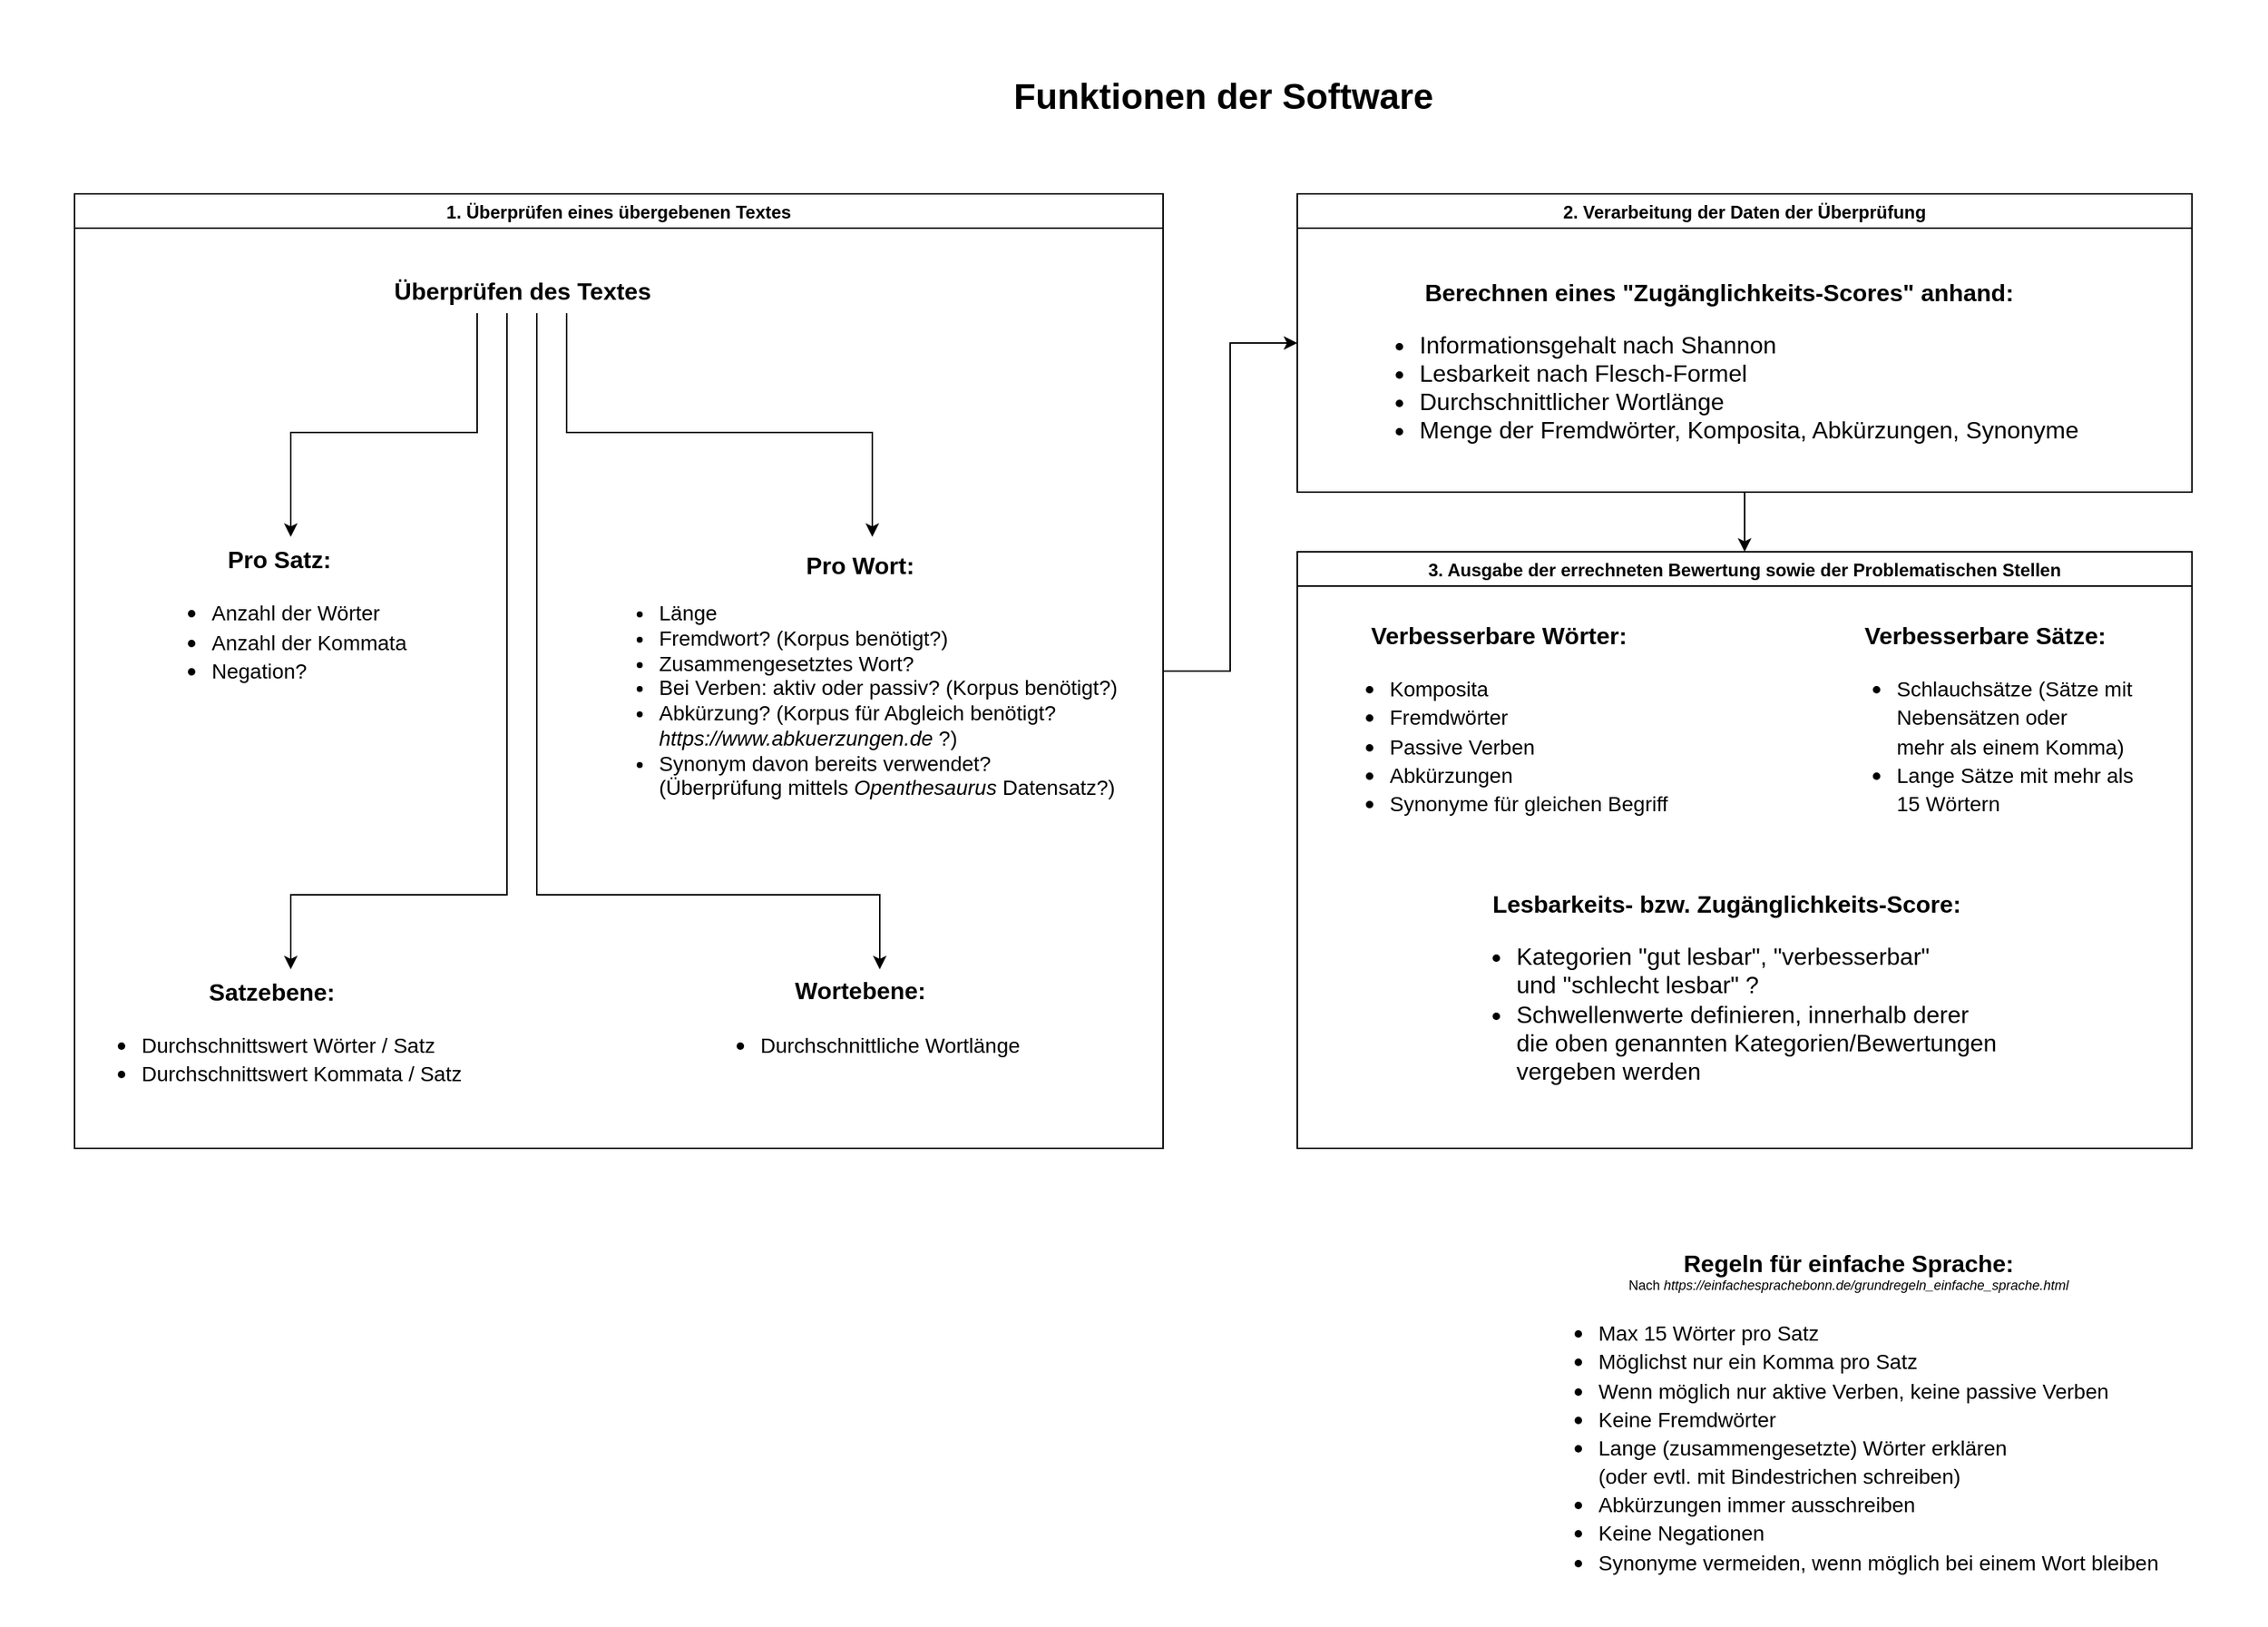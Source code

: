 <mxfile version="20.0.3" type="device"><diagram id="zIwoIF7YzTJFNLInGYVL" name="Page-1"><mxGraphModel dx="998" dy="602" grid="1" gridSize="10" guides="1" tooltips="1" connect="1" arrows="1" fold="1" page="1" pageScale="1" pageWidth="2339" pageHeight="3300" background="#FFFFFF" math="0" shadow="0"><root><mxCell id="0"/><mxCell id="1" parent="0"/><mxCell id="2xctYsz0gmlbn56n-ffs-2" value="&lt;div style=&quot;text-align: center;&quot;&gt;&lt;b style=&quot;&quot;&gt;Regeln für einfache Sprache: &lt;/b&gt;&lt;span style=&quot;font-size: 14px;&quot;&gt;&lt;br&gt;&lt;/span&gt;&lt;/div&gt;&lt;div style=&quot;text-align: center; font-size: 9px;&quot;&gt;&lt;span style=&quot;&quot;&gt;Nach &lt;i&gt;https://einfachesprachebonn.de/grundregeln_einfache_sprache.html&lt;/i&gt;&lt;br&gt;&lt;/span&gt;&lt;/div&gt;&lt;ul&gt;&lt;li&gt;&lt;font style=&quot;font-size: 14px;&quot;&gt;Max 15 Wörter pro Satz&lt;/font&gt;&lt;/li&gt;&lt;li style=&quot;&quot;&gt;&lt;font style=&quot;font-size: 14px;&quot;&gt;Möglichst nur ein Komma pro Satz&lt;/font&gt;&lt;/li&gt;&lt;li style=&quot;&quot;&gt;&lt;span style=&quot;font-size: 14px;&quot;&gt;Wenn möglich nur aktive Verben, keine passive Verben&lt;/span&gt;&lt;/li&gt;&lt;li style=&quot;&quot;&gt;&lt;span style=&quot;font-size: 14px;&quot;&gt;Keine Fremdwörter&lt;/span&gt;&lt;/li&gt;&lt;li style=&quot;&quot;&gt;&lt;span style=&quot;font-size: 14px;&quot;&gt;Lange (zusammengesetzte) Wörter erklären&lt;br&gt;(oder evtl. mit Bindestrichen schreiben)&lt;/span&gt;&lt;/li&gt;&lt;li style=&quot;&quot;&gt;&lt;span style=&quot;font-size: 14px;&quot;&gt;Abkürzungen immer ausschreiben&lt;/span&gt;&lt;/li&gt;&lt;li style=&quot;&quot;&gt;&lt;span style=&quot;font-size: 14px;&quot;&gt;Keine Negationen&lt;/span&gt;&lt;/li&gt;&lt;li style=&quot;&quot;&gt;&lt;span style=&quot;font-size: 14px;&quot;&gt;Synonyme vermeiden, wenn möglich bei einem Wort bleiben&lt;/span&gt;&lt;/li&gt;&lt;/ul&gt;" style="text;html=1;align=left;verticalAlign=middle;resizable=0;points=[];autosize=1;strokeColor=none;fillColor=none;fontSize=16;" parent="1" vertex="1"><mxGeometry x="1180" y="1400" width="440" height="250" as="geometry"/></mxCell><mxCell id="2xctYsz0gmlbn56n-ffs-3" value="&lt;h1&gt;&lt;font size=&quot;1&quot; style=&quot;&quot;&gt;&lt;b style=&quot;font-size: 24px;&quot;&gt;Funktionen der Software&lt;/b&gt;&lt;/font&gt;&lt;/h1&gt;" style="text;html=1;align=center;verticalAlign=middle;resizable=0;points=[];autosize=1;strokeColor=none;fillColor=none;" parent="1" vertex="1"><mxGeometry x="820" y="600" width="300" height="70" as="geometry"/></mxCell><mxCell id="2xctYsz0gmlbn56n-ffs-6" value="&lt;div style=&quot;text-align: center;&quot;&gt;&lt;b&gt;Pro Satz:&lt;/b&gt;&lt;/div&gt;&lt;ul&gt;&lt;li&gt;&lt;span style=&quot;font-size: 14px;&quot;&gt;Anzahl der Wörter&amp;nbsp;&lt;/span&gt;&lt;/li&gt;&lt;li&gt;&lt;span style=&quot;font-size: 14px;&quot;&gt;Anzahl der Kommata&lt;/span&gt;&lt;/li&gt;&lt;li&gt;&lt;span style=&quot;font-size: 14px;&quot;&gt;Negation?&lt;br&gt;&lt;/span&gt;&lt;/li&gt;&lt;/ul&gt;" style="text;html=1;align=left;verticalAlign=middle;resizable=0;points=[];autosize=1;strokeColor=none;fillColor=none;fontSize=16;" parent="1" vertex="1"><mxGeometry x="250" y="930" width="190" height="120" as="geometry"/></mxCell><mxCell id="2xctYsz0gmlbn56n-ffs-9" style="edgeStyle=orthogonalEdgeStyle;rounded=0;orthogonalLoop=1;jettySize=auto;html=1;fontSize=14;" parent="1" source="2xctYsz0gmlbn56n-ffs-7" target="2xctYsz0gmlbn56n-ffs-6" edge="1"><mxGeometry relative="1" as="geometry"><Array as="points"><mxPoint x="470" y="860"/><mxPoint x="345" y="860"/></Array></mxGeometry></mxCell><mxCell id="2xctYsz0gmlbn56n-ffs-11" style="edgeStyle=orthogonalEdgeStyle;rounded=0;orthogonalLoop=1;jettySize=auto;html=1;fontSize=14;" parent="1" source="2xctYsz0gmlbn56n-ffs-7" target="2xctYsz0gmlbn56n-ffs-10" edge="1"><mxGeometry relative="1" as="geometry"><Array as="points"><mxPoint x="530" y="860"/><mxPoint x="735" y="860"/></Array></mxGeometry></mxCell><mxCell id="dGGYwnlhC_rdcjUXqfWV-9" style="edgeStyle=orthogonalEdgeStyle;rounded=0;orthogonalLoop=1;jettySize=auto;html=1;" edge="1" parent="1" source="2xctYsz0gmlbn56n-ffs-7" target="dGGYwnlhC_rdcjUXqfWV-1"><mxGeometry relative="1" as="geometry"><mxPoint x="560" y="1210" as="targetPoint"/><Array as="points"><mxPoint x="510" y="1170"/><mxPoint x="740" y="1170"/></Array></mxGeometry></mxCell><mxCell id="dGGYwnlhC_rdcjUXqfWV-10" style="edgeStyle=orthogonalEdgeStyle;rounded=0;orthogonalLoop=1;jettySize=auto;html=1;" edge="1" parent="1" source="2xctYsz0gmlbn56n-ffs-7" target="2xctYsz0gmlbn56n-ffs-13"><mxGeometry relative="1" as="geometry"><Array as="points"><mxPoint x="490" y="1170"/><mxPoint x="345" y="1170"/></Array></mxGeometry></mxCell><mxCell id="2xctYsz0gmlbn56n-ffs-7" value="&lt;font style=&quot;font-size: 16px;&quot;&gt;&lt;b&gt;Überprüfen des Textes&lt;/b&gt;&lt;/font&gt;" style="text;html=1;align=center;verticalAlign=middle;resizable=0;points=[];autosize=1;strokeColor=none;fillColor=none;" parent="1" vertex="1"><mxGeometry x="400" y="750" width="200" height="30" as="geometry"/></mxCell><mxCell id="2xctYsz0gmlbn56n-ffs-10" value="&lt;div style=&quot;text-align: center;&quot;&gt;&lt;b&gt;Pro Wort:&lt;/b&gt;&lt;/div&gt;&lt;ul style=&quot;font-size: 14px;&quot;&gt;&lt;li&gt;&lt;span style=&quot;&quot;&gt;Länge&amp;nbsp;&lt;/span&gt;&lt;/li&gt;&lt;li&gt;&lt;span style=&quot;&quot;&gt;Fremdwort? (Korpus benötigt?)&lt;br&gt;&lt;/span&gt;&lt;/li&gt;&lt;li&gt;&lt;span style=&quot;&quot;&gt;Zusammengesetztes Wort?&lt;/span&gt;&lt;/li&gt;&lt;li&gt;&lt;span style=&quot;&quot;&gt;Bei Verben: aktiv oder passiv? (Korpus benötigt?)&lt;br&gt;&lt;/span&gt;&lt;/li&gt;&lt;li&gt;Abkürzung? (Korpus für Abgleich benötigt? &lt;br&gt;&lt;i&gt;https://www.abkuerzungen.de&lt;/i&gt; ?)&lt;/li&gt;&lt;li&gt;Synonym davon bereits verwendet? &lt;br&gt;(Überprüfung mittels &lt;i&gt;Openthesaurus&lt;/i&gt; Datensatz?)&amp;nbsp;&lt;/li&gt;&lt;/ul&gt;" style="text;html=1;align=left;verticalAlign=middle;resizable=0;points=[];autosize=1;strokeColor=none;fillColor=none;fontSize=16;" parent="1" vertex="1"><mxGeometry x="550" y="930" width="380" height="200" as="geometry"/></mxCell><mxCell id="2xctYsz0gmlbn56n-ffs-13" value="&lt;div style=&quot;text-align: center;&quot;&gt;&lt;b&gt;Satzebene:&lt;/b&gt;&lt;/div&gt;&lt;ul&gt;&lt;li&gt;&lt;span style=&quot;font-size: 14px;&quot;&gt;Durchschnittswert Wörter / Satz&lt;/span&gt;&lt;/li&gt;&lt;li&gt;&lt;span style=&quot;font-size: 14px;&quot;&gt;Durchschnittswert Kommata / Satz&lt;/span&gt;&lt;/li&gt;&lt;/ul&gt;" style="text;html=1;align=left;verticalAlign=middle;resizable=0;points=[];autosize=1;strokeColor=none;fillColor=none;fontSize=16;" parent="1" vertex="1"><mxGeometry x="202.5" y="1220" width="280" height="100" as="geometry"/></mxCell><mxCell id="dGGYwnlhC_rdcjUXqfWV-1" value="&lt;div style=&quot;text-align: center;&quot;&gt;&lt;b&gt;Wortebene:&lt;/b&gt;&lt;/div&gt;&lt;ul&gt;&lt;li&gt;&lt;span style=&quot;font-size: 14px;&quot;&gt;Durchschnittliche Wortlänge&lt;br&gt;&lt;/span&gt;&lt;/li&gt;&lt;/ul&gt;" style="text;html=1;align=left;verticalAlign=middle;resizable=0;points=[];autosize=1;strokeColor=none;fillColor=none;fontSize=16;" vertex="1" parent="1"><mxGeometry x="617.5" y="1220" width="240" height="80" as="geometry"/></mxCell><mxCell id="dGGYwnlhC_rdcjUXqfWV-11" value="&lt;div style=&quot;text-align: center;&quot;&gt;&lt;b&gt;Berechnen eines &quot;Zugänglichkeits-Scores&quot; anhand:&lt;/b&gt;&lt;/div&gt;&lt;ul&gt;&lt;li&gt;Informationsgehalt nach Shannon&lt;/li&gt;&lt;li&gt;Lesbarkeit nach Flesch-Formel&lt;/li&gt;&lt;li&gt;Durchschnittlicher Wortlänge&lt;/li&gt;&lt;li&gt;Menge der Fremdwörter, Komposita, Abkürzungen, Synonyme&lt;br&gt;&lt;/li&gt;&lt;/ul&gt;" style="text;html=1;align=left;verticalAlign=middle;resizable=0;points=[];autosize=1;strokeColor=none;fillColor=none;fontSize=16;" vertex="1" parent="1"><mxGeometry x="1060" y="750" width="510" height="140" as="geometry"/></mxCell><mxCell id="dGGYwnlhC_rdcjUXqfWV-18" style="edgeStyle=orthogonalEdgeStyle;rounded=0;orthogonalLoop=1;jettySize=auto;html=1;fontSize=9;fontColor=#000000;" edge="1" parent="1" source="dGGYwnlhC_rdcjUXqfWV-12" target="dGGYwnlhC_rdcjUXqfWV-13"><mxGeometry relative="1" as="geometry"/></mxCell><mxCell id="dGGYwnlhC_rdcjUXqfWV-12" value="1. Überprüfen eines übergebenen Textes" style="swimlane;fontColor=#000000;" vertex="1" parent="1"><mxGeometry x="200" y="700" width="730" height="640" as="geometry"/></mxCell><mxCell id="dGGYwnlhC_rdcjUXqfWV-19" style="edgeStyle=orthogonalEdgeStyle;rounded=0;orthogonalLoop=1;jettySize=auto;html=1;exitX=0.5;exitY=1;exitDx=0;exitDy=0;fontSize=9;fontColor=#000000;" edge="1" parent="1" source="dGGYwnlhC_rdcjUXqfWV-13" target="dGGYwnlhC_rdcjUXqfWV-14"><mxGeometry relative="1" as="geometry"/></mxCell><mxCell id="dGGYwnlhC_rdcjUXqfWV-13" value="2. Verarbeitung der Daten der Überprüfung" style="swimlane;fontColor=#000000;" vertex="1" parent="1"><mxGeometry x="1020" y="700" width="600" height="200" as="geometry"/></mxCell><mxCell id="dGGYwnlhC_rdcjUXqfWV-14" value="3. Ausgabe der errechneten Bewertung sowie der Problematischen Stellen" style="swimlane;fontColor=#000000;" vertex="1" parent="1"><mxGeometry x="1020" y="940" width="600" height="400" as="geometry"/></mxCell><mxCell id="dGGYwnlhC_rdcjUXqfWV-6" value="&lt;div style=&quot;text-align: center;&quot;&gt;&lt;b&gt;Verbesserbare Wörter:&lt;/b&gt;&lt;/div&gt;&lt;ul&gt;&lt;li&gt;&lt;span style=&quot;font-size: 14px;&quot;&gt;Komposita &lt;br&gt;&lt;/span&gt;&lt;/li&gt;&lt;li&gt;&lt;span style=&quot;font-size: 14px;&quot;&gt;Fremdwörter&lt;/span&gt;&lt;/li&gt;&lt;li&gt;&lt;span style=&quot;font-size: 14px;&quot;&gt;Passive Verben&lt;/span&gt;&lt;/li&gt;&lt;li&gt;&lt;span style=&quot;font-size: 14px;&quot;&gt;Abkürzungen&lt;/span&gt;&lt;/li&gt;&lt;li&gt;&lt;span style=&quot;font-size: 14px;&quot;&gt;Synonyme für gleichen Begriff&lt;/span&gt;&lt;/li&gt;&lt;/ul&gt;" style="text;html=1;align=left;verticalAlign=middle;resizable=0;points=[];autosize=1;strokeColor=none;fillColor=none;fontSize=16;" vertex="1" parent="dGGYwnlhC_rdcjUXqfWV-14"><mxGeometry x="20" y="40" width="250" height="160" as="geometry"/></mxCell><mxCell id="dGGYwnlhC_rdcjUXqfWV-5" value="&lt;div style=&quot;text-align: center;&quot;&gt;&lt;b&gt;Verbesserbare Sätze:&lt;/b&gt;&lt;/div&gt;&lt;ul&gt;&lt;li&gt;&lt;span style=&quot;font-size: 14px;&quot;&gt;Schlauchsätze (Sätze mit &lt;br&gt;Nebensätzen oder &lt;br&gt;mehr als einem Komma) &lt;br&gt;&lt;/span&gt;&lt;/li&gt;&lt;li&gt;&lt;span style=&quot;font-size: 14px;&quot;&gt;Lange Sätze mit mehr als &lt;br&gt;15 Wörtern&lt;br&gt;&lt;/span&gt;&lt;/li&gt;&lt;/ul&gt;" style="text;html=1;align=left;verticalAlign=middle;resizable=0;points=[];autosize=1;strokeColor=none;fillColor=none;fontSize=16;" vertex="1" parent="dGGYwnlhC_rdcjUXqfWV-14"><mxGeometry x="360" y="40" width="220" height="160" as="geometry"/></mxCell><mxCell id="dGGYwnlhC_rdcjUXqfWV-15" value="&lt;div style=&quot;text-align: center;&quot;&gt;&lt;b&gt;Lesbarkeits- bzw. Zugänglichkeits-Score:&lt;/b&gt;&lt;/div&gt;&lt;ul&gt;&lt;li&gt;Kategorien &quot;gut lesbar&quot;, &quot;verbesserbar&quot; &lt;br&gt;und &quot;schlecht lesbar&quot; ?&lt;/li&gt;&lt;li&gt;Schwellenwerte definieren, innerhalb derer&lt;br&gt;die oben genannten Kategorien/Bewertungen&lt;br&gt;vergeben werden&lt;br&gt;&lt;/li&gt;&lt;/ul&gt;" style="text;html=1;align=left;verticalAlign=middle;resizable=0;points=[];autosize=1;strokeColor=none;fillColor=none;fontSize=16;" vertex="1" parent="dGGYwnlhC_rdcjUXqfWV-14"><mxGeometry x="105" y="220" width="390" height="160" as="geometry"/></mxCell><mxCell id="dGGYwnlhC_rdcjUXqfWV-22" value="" style="rounded=0;whiteSpace=wrap;html=1;fontSize=9;fillColor=none;strokeColor=none;" vertex="1" parent="1"><mxGeometry x="150" y="570" width="1520" height="1090" as="geometry"/></mxCell></root></mxGraphModel></diagram></mxfile>